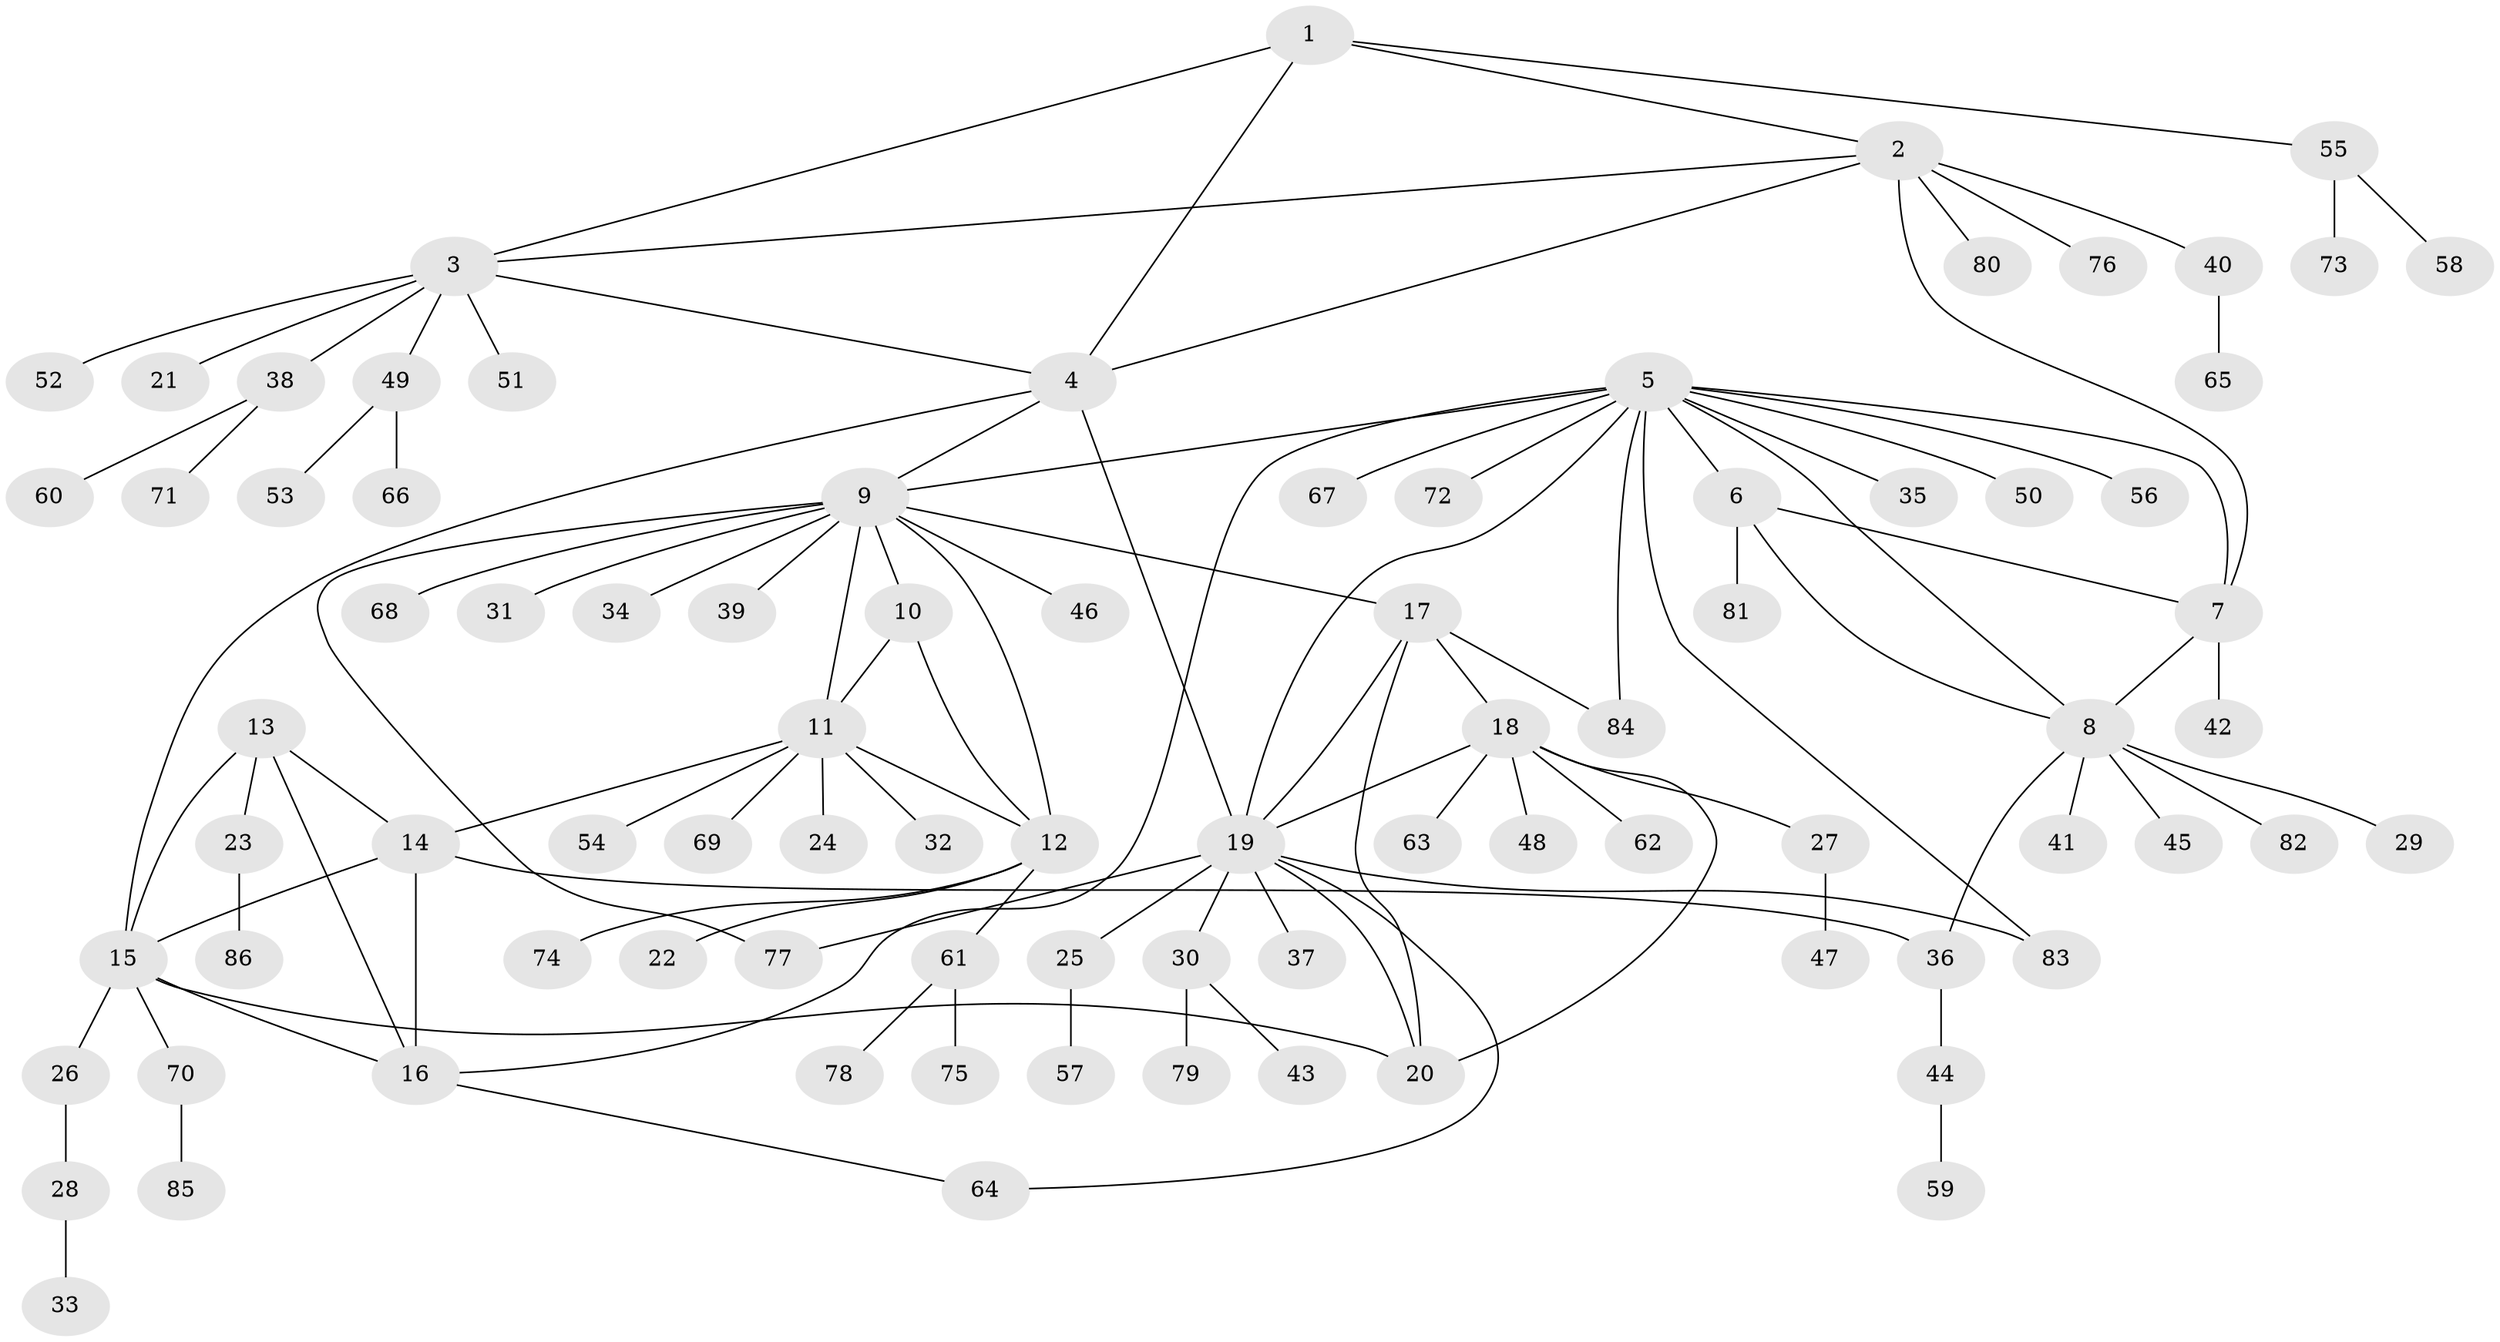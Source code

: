 // coarse degree distribution, {5: 0.06060606060606061, 7: 0.030303030303030304, 9: 0.030303030303030304, 10: 0.015151515151515152, 11: 0.030303030303030304, 8: 0.015151515151515152, 4: 0.030303030303030304, 3: 0.030303030303030304, 6: 0.015151515151515152, 1: 0.6060606060606061, 2: 0.13636363636363635}
// Generated by graph-tools (version 1.1) at 2025/52/02/27/25 19:52:18]
// undirected, 86 vertices, 111 edges
graph export_dot {
graph [start="1"]
  node [color=gray90,style=filled];
  1;
  2;
  3;
  4;
  5;
  6;
  7;
  8;
  9;
  10;
  11;
  12;
  13;
  14;
  15;
  16;
  17;
  18;
  19;
  20;
  21;
  22;
  23;
  24;
  25;
  26;
  27;
  28;
  29;
  30;
  31;
  32;
  33;
  34;
  35;
  36;
  37;
  38;
  39;
  40;
  41;
  42;
  43;
  44;
  45;
  46;
  47;
  48;
  49;
  50;
  51;
  52;
  53;
  54;
  55;
  56;
  57;
  58;
  59;
  60;
  61;
  62;
  63;
  64;
  65;
  66;
  67;
  68;
  69;
  70;
  71;
  72;
  73;
  74;
  75;
  76;
  77;
  78;
  79;
  80;
  81;
  82;
  83;
  84;
  85;
  86;
  1 -- 2;
  1 -- 3;
  1 -- 4;
  1 -- 55;
  2 -- 3;
  2 -- 4;
  2 -- 7;
  2 -- 40;
  2 -- 76;
  2 -- 80;
  3 -- 4;
  3 -- 21;
  3 -- 38;
  3 -- 49;
  3 -- 51;
  3 -- 52;
  4 -- 9;
  4 -- 15;
  4 -- 19;
  5 -- 6;
  5 -- 7;
  5 -- 8;
  5 -- 9;
  5 -- 16;
  5 -- 19;
  5 -- 35;
  5 -- 50;
  5 -- 56;
  5 -- 67;
  5 -- 72;
  5 -- 83;
  5 -- 84;
  6 -- 7;
  6 -- 8;
  6 -- 81;
  7 -- 8;
  7 -- 42;
  8 -- 29;
  8 -- 36;
  8 -- 41;
  8 -- 45;
  8 -- 82;
  9 -- 10;
  9 -- 11;
  9 -- 12;
  9 -- 17;
  9 -- 31;
  9 -- 34;
  9 -- 39;
  9 -- 46;
  9 -- 68;
  9 -- 77;
  10 -- 11;
  10 -- 12;
  11 -- 12;
  11 -- 14;
  11 -- 24;
  11 -- 32;
  11 -- 54;
  11 -- 69;
  12 -- 22;
  12 -- 61;
  12 -- 74;
  13 -- 14;
  13 -- 15;
  13 -- 16;
  13 -- 23;
  14 -- 15;
  14 -- 16;
  14 -- 36;
  15 -- 16;
  15 -- 20;
  15 -- 26;
  15 -- 70;
  16 -- 64;
  17 -- 18;
  17 -- 19;
  17 -- 20;
  17 -- 84;
  18 -- 19;
  18 -- 20;
  18 -- 27;
  18 -- 48;
  18 -- 62;
  18 -- 63;
  19 -- 20;
  19 -- 25;
  19 -- 30;
  19 -- 37;
  19 -- 64;
  19 -- 77;
  19 -- 83;
  23 -- 86;
  25 -- 57;
  26 -- 28;
  27 -- 47;
  28 -- 33;
  30 -- 43;
  30 -- 79;
  36 -- 44;
  38 -- 60;
  38 -- 71;
  40 -- 65;
  44 -- 59;
  49 -- 53;
  49 -- 66;
  55 -- 58;
  55 -- 73;
  61 -- 75;
  61 -- 78;
  70 -- 85;
}
